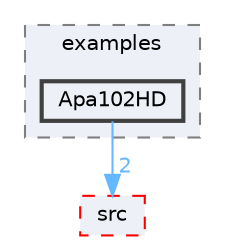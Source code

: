 digraph "FastLED/FastLED/examples/Apa102HD"
{
 // LATEX_PDF_SIZE
  bgcolor="transparent";
  edge [fontname=Helvetica,fontsize=10,labelfontname=Helvetica,labelfontsize=10];
  node [fontname=Helvetica,fontsize=10,shape=box,height=0.2,width=0.4];
  compound=true
  subgraph clusterdir_999a185a1a47b3a763bb04a7a263eb0d {
    graph [ bgcolor="#edf0f7", pencolor="grey50", label="examples", fontname=Helvetica,fontsize=10 style="filled,dashed", URL="dir_999a185a1a47b3a763bb04a7a263eb0d.html",tooltip=""]
  dir_5fd16384ba37c56c14b5815a8b0d1717 [label="Apa102HD", fillcolor="#edf0f7", color="grey25", style="filled,bold", URL="dir_5fd16384ba37c56c14b5815a8b0d1717.html",tooltip=""];
  }
  dir_e6a3de723047763e6a27a3cab040759e [label="src", fillcolor="#edf0f7", color="red", style="filled,dashed", URL="dir_e6a3de723047763e6a27a3cab040759e.html",tooltip=""];
  dir_5fd16384ba37c56c14b5815a8b0d1717->dir_e6a3de723047763e6a27a3cab040759e [headlabel="2", labeldistance=1.5 headhref="dir_000004_000075.html" href="dir_000004_000075.html" color="steelblue1" fontcolor="steelblue1"];
}
